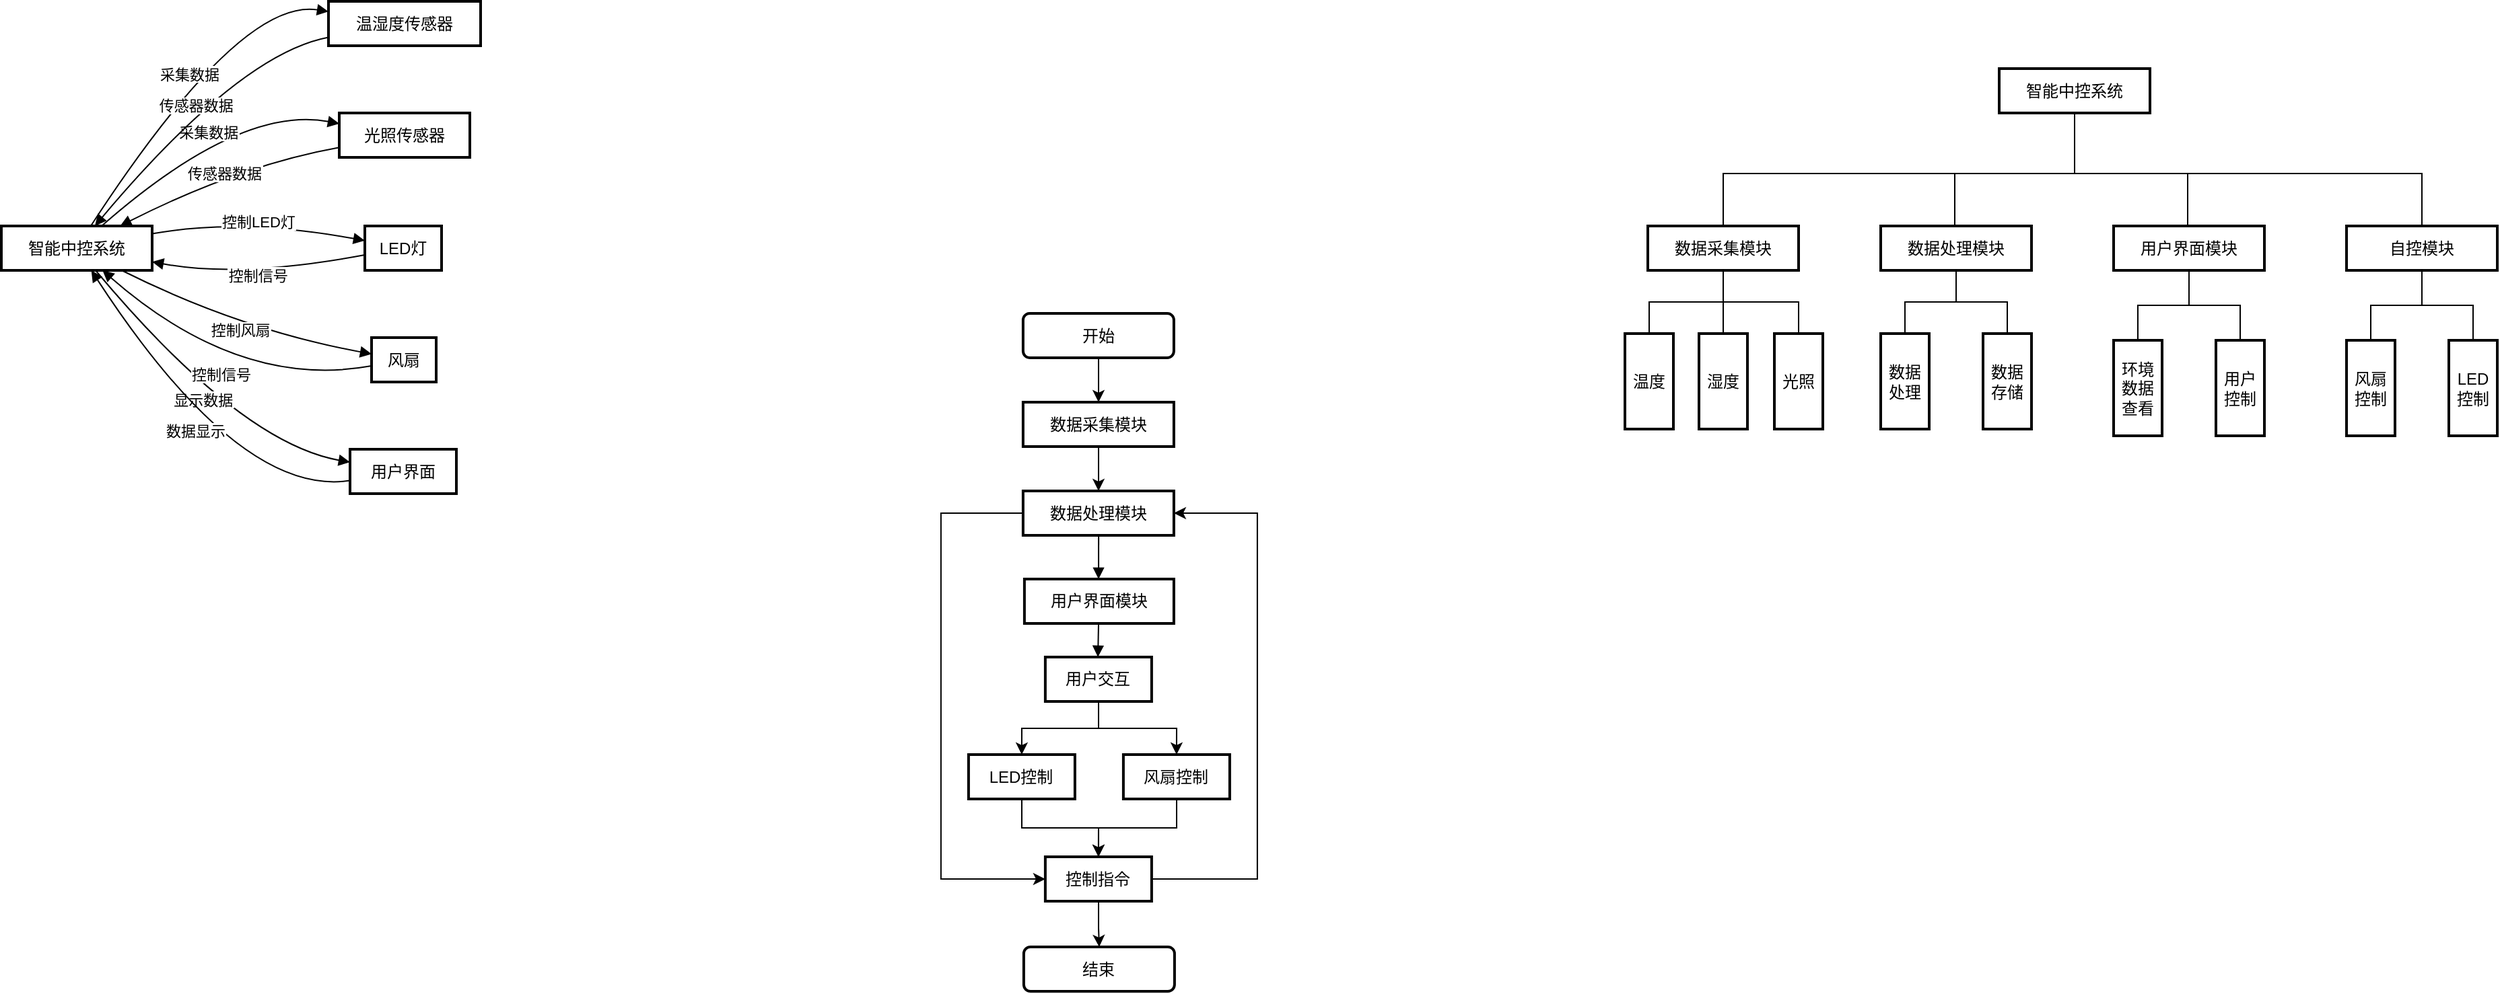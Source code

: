 <mxfile version="21.2.9" type="github">
  <diagram name="第 1 页" id="sPoewAN0UP_DKyfQgz5s">
    <mxGraphModel dx="875" dy="451" grid="0" gridSize="10" guides="1" tooltips="1" connect="1" arrows="1" fold="1" page="1" pageScale="1" pageWidth="1169" pageHeight="827" math="0" shadow="0">
      <root>
        <mxCell id="0" />
        <mxCell id="1" parent="0" />
        <mxCell id="B56POfw25FeHeTBuyLM_-1" value="智能中控系统" style="whiteSpace=wrap;strokeWidth=2;" parent="1" vertex="1">
          <mxGeometry x="20" y="190" width="112" height="33" as="geometry" />
        </mxCell>
        <mxCell id="B56POfw25FeHeTBuyLM_-2" value="温湿度传感器" style="whiteSpace=wrap;strokeWidth=2;" parent="1" vertex="1">
          <mxGeometry x="263" y="23" width="113" height="33" as="geometry" />
        </mxCell>
        <mxCell id="B56POfw25FeHeTBuyLM_-3" value="光照传感器" style="whiteSpace=wrap;strokeWidth=2;" parent="1" vertex="1">
          <mxGeometry x="271" y="106" width="97" height="33" as="geometry" />
        </mxCell>
        <mxCell id="B56POfw25FeHeTBuyLM_-4" value="LED灯" style="whiteSpace=wrap;strokeWidth=2;" parent="1" vertex="1">
          <mxGeometry x="290" y="190" width="57" height="33" as="geometry" />
        </mxCell>
        <mxCell id="B56POfw25FeHeTBuyLM_-5" value="风扇" style="whiteSpace=wrap;strokeWidth=2;" parent="1" vertex="1">
          <mxGeometry x="295" y="273" width="48" height="33" as="geometry" />
        </mxCell>
        <mxCell id="B56POfw25FeHeTBuyLM_-6" value="用户界面" style="whiteSpace=wrap;strokeWidth=2;" parent="1" vertex="1">
          <mxGeometry x="279" y="356" width="79" height="33" as="geometry" />
        </mxCell>
        <mxCell id="B56POfw25FeHeTBuyLM_-7" value="采集数据" style="curved=1;startArrow=none;endArrow=block;exitX=0.596;exitY=-0.015;entryX=-0.004;entryY=0.228;rounded=0;" parent="1" source="B56POfw25FeHeTBuyLM_-1" target="B56POfw25FeHeTBuyLM_-2" edge="1">
          <mxGeometry relative="1" as="geometry">
            <Array as="points">
              <mxPoint x="197" y="20" />
            </Array>
          </mxGeometry>
        </mxCell>
        <mxCell id="B56POfw25FeHeTBuyLM_-8" value="采集数据" style="curved=1;startArrow=none;endArrow=block;exitX=0.67;exitY=-0.015;entryX=-0.004;entryY=0.238;rounded=0;" parent="1" source="B56POfw25FeHeTBuyLM_-1" target="B56POfw25FeHeTBuyLM_-3" edge="1">
          <mxGeometry relative="1" as="geometry">
            <Array as="points">
              <mxPoint x="197" y="100" />
            </Array>
          </mxGeometry>
        </mxCell>
        <mxCell id="B56POfw25FeHeTBuyLM_-9" value="控制LED灯" style="curved=1;startArrow=none;endArrow=block;exitX=0.998;exitY=0.177;entryX=0.003;entryY=0.33;rounded=0;" parent="1" source="B56POfw25FeHeTBuyLM_-1" target="B56POfw25FeHeTBuyLM_-4" edge="1">
          <mxGeometry relative="1" as="geometry">
            <Array as="points">
              <mxPoint x="197" y="184" />
            </Array>
          </mxGeometry>
        </mxCell>
        <mxCell id="B56POfw25FeHeTBuyLM_-10" value="控制风扇" style="curved=1;startArrow=none;endArrow=block;exitX=0.796;exitY=0.997;entryX=1.192e-7;entryY=0.369;rounded=0;" parent="1" source="B56POfw25FeHeTBuyLM_-1" target="B56POfw25FeHeTBuyLM_-5" edge="1">
          <mxGeometry relative="1" as="geometry">
            <Array as="points">
              <mxPoint x="197" y="267" />
            </Array>
          </mxGeometry>
        </mxCell>
        <mxCell id="B56POfw25FeHeTBuyLM_-11" value="显示数据" style="curved=1;startArrow=none;endArrow=block;exitX=0.624;exitY=0.997;entryX=0.005;entryY=0.294;rounded=0;" parent="1" source="B56POfw25FeHeTBuyLM_-1" target="B56POfw25FeHeTBuyLM_-6" edge="1">
          <mxGeometry relative="1" as="geometry">
            <Array as="points">
              <mxPoint x="197" y="351" />
            </Array>
          </mxGeometry>
        </mxCell>
        <mxCell id="B56POfw25FeHeTBuyLM_-12" value="传感器数据" style="curved=1;startArrow=none;endArrow=block;exitX=-0.004;exitY=0.812;entryX=0.624;entryY=-0.015;rounded=0;" parent="1" source="B56POfw25FeHeTBuyLM_-2" target="B56POfw25FeHeTBuyLM_-1" edge="1">
          <mxGeometry relative="1" as="geometry">
            <Array as="points">
              <mxPoint x="197" y="62" />
            </Array>
          </mxGeometry>
        </mxCell>
        <mxCell id="B56POfw25FeHeTBuyLM_-13" value="传感器数据" style="curved=1;startArrow=none;endArrow=block;exitX=-0.004;exitY=0.78;entryX=0.796;entryY=-0.015;rounded=0;" parent="1" source="B56POfw25FeHeTBuyLM_-3" target="B56POfw25FeHeTBuyLM_-1" edge="1">
          <mxGeometry relative="1" as="geometry">
            <Array as="points">
              <mxPoint x="197" y="145" />
            </Array>
          </mxGeometry>
        </mxCell>
        <mxCell id="B56POfw25FeHeTBuyLM_-14" value="数据显示" style="curved=1;startArrow=none;endArrow=block;exitX=0.005;exitY=0.704;entryX=0.596;entryY=0.997;rounded=0;" parent="1" source="B56POfw25FeHeTBuyLM_-6" target="B56POfw25FeHeTBuyLM_-1" edge="1">
          <mxGeometry relative="1" as="geometry">
            <Array as="points">
              <mxPoint x="197" y="392" />
            </Array>
          </mxGeometry>
        </mxCell>
        <mxCell id="B56POfw25FeHeTBuyLM_-15" value="控制信号" style="curved=1;startArrow=none;endArrow=block;exitX=0.003;exitY=0.652;entryX=0.998;entryY=0.805;rounded=0;" parent="1" source="B56POfw25FeHeTBuyLM_-4" target="B56POfw25FeHeTBuyLM_-1" edge="1">
          <mxGeometry relative="1" as="geometry">
            <Array as="points">
              <mxPoint x="197" y="229" />
            </Array>
          </mxGeometry>
        </mxCell>
        <mxCell id="B56POfw25FeHeTBuyLM_-16" value="控制信号" style="curved=1;startArrow=none;endArrow=block;exitX=1.192e-7;exitY=0.637;entryX=0.67;entryY=0.997;rounded=0;" parent="1" source="B56POfw25FeHeTBuyLM_-5" target="B56POfw25FeHeTBuyLM_-1" edge="1">
          <mxGeometry relative="1" as="geometry">
            <Array as="points">
              <mxPoint x="197" y="312" />
            </Array>
          </mxGeometry>
        </mxCell>
        <mxCell id="B56POfw25FeHeTBuyLM_-42" style="edgeStyle=orthogonalEdgeStyle;rounded=0;orthogonalLoop=1;jettySize=auto;html=1;endArrow=none;endFill=0;" parent="1" edge="1">
          <mxGeometry relative="1" as="geometry">
            <mxPoint x="1471" y="153" as="sourcePoint" />
            <mxPoint x="1471" y="190" as="targetPoint" />
          </mxGeometry>
        </mxCell>
        <mxCell id="B56POfw25FeHeTBuyLM_-43" style="edgeStyle=orthogonalEdgeStyle;rounded=0;orthogonalLoop=1;jettySize=auto;html=1;endArrow=none;endFill=0;" parent="1" edge="1">
          <mxGeometry relative="1" as="geometry">
            <mxPoint x="1471" y="153" as="sourcePoint" />
            <mxPoint x="1644.0" y="190" as="targetPoint" />
            <Array as="points">
              <mxPoint x="1471" y="151" />
              <mxPoint x="1644" y="151" />
            </Array>
          </mxGeometry>
        </mxCell>
        <mxCell id="ePoYoBtov8BMeXNs0YkV-3" value="" style="edgeStyle=orthogonalEdgeStyle;rounded=0;orthogonalLoop=1;jettySize=auto;html=1;" parent="1" source="B56POfw25FeHeTBuyLM_-28" target="B56POfw25FeHeTBuyLM_-29" edge="1">
          <mxGeometry relative="1" as="geometry" />
        </mxCell>
        <mxCell id="B56POfw25FeHeTBuyLM_-28" value="数据采集模块" style="whiteSpace=wrap;strokeWidth=2;" parent="1" vertex="1">
          <mxGeometry x="778.95" y="321" width="112" height="33" as="geometry" />
        </mxCell>
        <mxCell id="ePoYoBtov8BMeXNs0YkV-11" style="edgeStyle=orthogonalEdgeStyle;rounded=0;orthogonalLoop=1;jettySize=auto;html=1;entryX=0;entryY=0.5;entryDx=0;entryDy=0;" parent="1" source="B56POfw25FeHeTBuyLM_-29" target="ePoYoBtov8BMeXNs0YkV-8" edge="1">
          <mxGeometry relative="1" as="geometry">
            <Array as="points">
              <mxPoint x="717.95" y="404" />
              <mxPoint x="717.95" y="676" />
            </Array>
          </mxGeometry>
        </mxCell>
        <mxCell id="B56POfw25FeHeTBuyLM_-29" value="数据处理模块" style="whiteSpace=wrap;strokeWidth=2;" parent="1" vertex="1">
          <mxGeometry x="778.95" y="387" width="112" height="33" as="geometry" />
        </mxCell>
        <mxCell id="B56POfw25FeHeTBuyLM_-30" value="用户界面模块" style="whiteSpace=wrap;strokeWidth=2;" parent="1" vertex="1">
          <mxGeometry x="779.95" y="452.5" width="111" height="33" as="geometry" />
        </mxCell>
        <mxCell id="ePoYoBtov8BMeXNs0YkV-2" style="edgeStyle=orthogonalEdgeStyle;rounded=0;orthogonalLoop=1;jettySize=auto;html=1;entryX=1;entryY=0.5;entryDx=0;entryDy=0;exitX=1;exitY=0.5;exitDx=0;exitDy=0;" parent="1" source="ePoYoBtov8BMeXNs0YkV-8" target="B56POfw25FeHeTBuyLM_-29" edge="1">
          <mxGeometry relative="1" as="geometry">
            <Array as="points">
              <mxPoint x="952.95" y="676" />
              <mxPoint x="952.95" y="404" />
            </Array>
          </mxGeometry>
        </mxCell>
        <mxCell id="ePoYoBtov8BMeXNs0YkV-6" style="edgeStyle=orthogonalEdgeStyle;rounded=0;orthogonalLoop=1;jettySize=auto;html=1;entryX=0.5;entryY=0;entryDx=0;entryDy=0;" parent="1" source="B56POfw25FeHeTBuyLM_-31" target="ePoYoBtov8BMeXNs0YkV-4" edge="1">
          <mxGeometry relative="1" as="geometry" />
        </mxCell>
        <mxCell id="ePoYoBtov8BMeXNs0YkV-7" style="edgeStyle=orthogonalEdgeStyle;rounded=0;orthogonalLoop=1;jettySize=auto;html=1;entryX=0.5;entryY=0;entryDx=0;entryDy=0;" parent="1" source="B56POfw25FeHeTBuyLM_-31" target="ePoYoBtov8BMeXNs0YkV-5" edge="1">
          <mxGeometry relative="1" as="geometry" />
        </mxCell>
        <mxCell id="B56POfw25FeHeTBuyLM_-31" value="用户交互" style="whiteSpace=wrap;strokeWidth=2;" parent="1" vertex="1">
          <mxGeometry x="795.45" y="510.5" width="79" height="33" as="geometry" />
        </mxCell>
        <mxCell id="B56POfw25FeHeTBuyLM_-33" value="" style="curved=1;startArrow=none;endArrow=block;exitX=0.501;exitY=1.006;entryX=0.496;entryY=-0.012;rounded=0;" parent="1" source="B56POfw25FeHeTBuyLM_-29" target="B56POfw25FeHeTBuyLM_-30" edge="1">
          <mxGeometry relative="1" as="geometry">
            <Array as="points" />
          </mxGeometry>
        </mxCell>
        <mxCell id="B56POfw25FeHeTBuyLM_-35" value="" style="curved=1;startArrow=none;endArrow=block;exitX=0.496;exitY=1.0;entryX=0.495;entryY=0.012;rounded=0;" parent="1" source="B56POfw25FeHeTBuyLM_-30" target="B56POfw25FeHeTBuyLM_-31" edge="1">
          <mxGeometry relative="1" as="geometry">
            <Array as="points" />
          </mxGeometry>
        </mxCell>
        <mxCell id="B56POfw25FeHeTBuyLM_-48" style="edgeStyle=orthogonalEdgeStyle;rounded=0;orthogonalLoop=1;jettySize=auto;html=1;entryX=0.5;entryY=0;entryDx=0;entryDy=0;endArrow=none;endFill=0;" parent="1" source="B56POfw25FeHeTBuyLM_-37" target="B56POfw25FeHeTBuyLM_-53" edge="1">
          <mxGeometry relative="1" as="geometry">
            <mxPoint x="1231" y="270" as="targetPoint" />
          </mxGeometry>
        </mxCell>
        <mxCell id="B56POfw25FeHeTBuyLM_-49" style="edgeStyle=orthogonalEdgeStyle;rounded=0;orthogonalLoop=1;jettySize=auto;html=1;entryX=0.5;entryY=0;entryDx=0;entryDy=0;endArrow=none;endFill=0;" parent="1" source="B56POfw25FeHeTBuyLM_-37" target="B56POfw25FeHeTBuyLM_-46" edge="1">
          <mxGeometry relative="1" as="geometry" />
        </mxCell>
        <mxCell id="B56POfw25FeHeTBuyLM_-50" style="edgeStyle=orthogonalEdgeStyle;rounded=0;orthogonalLoop=1;jettySize=auto;html=1;endArrow=none;endFill=0;entryX=0.5;entryY=0;entryDx=0;entryDy=0;" parent="1" source="B56POfw25FeHeTBuyLM_-37" target="B56POfw25FeHeTBuyLM_-54" edge="1">
          <mxGeometry relative="1" as="geometry">
            <mxPoint x="1365" y="270" as="targetPoint" />
          </mxGeometry>
        </mxCell>
        <mxCell id="B56POfw25FeHeTBuyLM_-37" value="数据采集模块" style="whiteSpace=wrap;strokeWidth=2;" parent="1" vertex="1">
          <mxGeometry x="1243" y="190" width="112" height="33" as="geometry" />
        </mxCell>
        <mxCell id="B56POfw25FeHeTBuyLM_-57" style="edgeStyle=orthogonalEdgeStyle;rounded=0;orthogonalLoop=1;jettySize=auto;html=1;entryX=0.5;entryY=0;entryDx=0;entryDy=0;endArrow=none;endFill=0;" parent="1" source="B56POfw25FeHeTBuyLM_-38" target="B56POfw25FeHeTBuyLM_-55" edge="1">
          <mxGeometry relative="1" as="geometry" />
        </mxCell>
        <mxCell id="B56POfw25FeHeTBuyLM_-58" style="edgeStyle=orthogonalEdgeStyle;rounded=0;orthogonalLoop=1;jettySize=auto;html=1;endArrow=none;endFill=0;" parent="1" source="B56POfw25FeHeTBuyLM_-38" target="B56POfw25FeHeTBuyLM_-56" edge="1">
          <mxGeometry relative="1" as="geometry" />
        </mxCell>
        <mxCell id="B56POfw25FeHeTBuyLM_-38" value="数据处理模块" style="whiteSpace=wrap;strokeWidth=2;" parent="1" vertex="1">
          <mxGeometry x="1416" y="190" width="112" height="33" as="geometry" />
        </mxCell>
        <mxCell id="B56POfw25FeHeTBuyLM_-61" style="edgeStyle=orthogonalEdgeStyle;rounded=0;orthogonalLoop=1;jettySize=auto;html=1;entryX=0.5;entryY=0;entryDx=0;entryDy=0;endArrow=none;endFill=0;" parent="1" source="B56POfw25FeHeTBuyLM_-39" target="B56POfw25FeHeTBuyLM_-59" edge="1">
          <mxGeometry relative="1" as="geometry" />
        </mxCell>
        <mxCell id="B56POfw25FeHeTBuyLM_-62" style="edgeStyle=orthogonalEdgeStyle;rounded=0;orthogonalLoop=1;jettySize=auto;html=1;entryX=0.5;entryY=0;entryDx=0;entryDy=0;endArrow=none;endFill=0;" parent="1" source="B56POfw25FeHeTBuyLM_-39" target="B56POfw25FeHeTBuyLM_-60" edge="1">
          <mxGeometry relative="1" as="geometry" />
        </mxCell>
        <mxCell id="B56POfw25FeHeTBuyLM_-39" value="用户界面模块" style="whiteSpace=wrap;strokeWidth=2;" parent="1" vertex="1">
          <mxGeometry x="1589" y="190" width="112" height="33" as="geometry" />
        </mxCell>
        <mxCell id="B56POfw25FeHeTBuyLM_-46" value="湿度" style="whiteSpace=wrap;strokeWidth=2;" parent="1" vertex="1">
          <mxGeometry x="1281" y="270" width="36" height="71" as="geometry" />
        </mxCell>
        <mxCell id="B56POfw25FeHeTBuyLM_-53" value="温度" style="whiteSpace=wrap;strokeWidth=2;" parent="1" vertex="1">
          <mxGeometry x="1226" y="270" width="36" height="71" as="geometry" />
        </mxCell>
        <mxCell id="B56POfw25FeHeTBuyLM_-54" value="光照" style="whiteSpace=wrap;strokeWidth=2;" parent="1" vertex="1">
          <mxGeometry x="1337" y="270" width="36" height="71" as="geometry" />
        </mxCell>
        <mxCell id="B56POfw25FeHeTBuyLM_-55" value="数据处理" style="whiteSpace=wrap;strokeWidth=2;" parent="1" vertex="1">
          <mxGeometry x="1416" y="270" width="36" height="71" as="geometry" />
        </mxCell>
        <mxCell id="B56POfw25FeHeTBuyLM_-56" value="数据存储" style="whiteSpace=wrap;strokeWidth=2;" parent="1" vertex="1">
          <mxGeometry x="1492" y="270" width="36" height="71" as="geometry" />
        </mxCell>
        <mxCell id="B56POfw25FeHeTBuyLM_-59" value="环境数据查看" style="whiteSpace=wrap;strokeWidth=2;" parent="1" vertex="1">
          <mxGeometry x="1589" y="275" width="36" height="71" as="geometry" />
        </mxCell>
        <mxCell id="B56POfw25FeHeTBuyLM_-60" value="用户控制" style="whiteSpace=wrap;strokeWidth=2;" parent="1" vertex="1">
          <mxGeometry x="1665" y="275" width="36" height="71" as="geometry" />
        </mxCell>
        <mxCell id="B56POfw25FeHeTBuyLM_-65" value="" style="edgeStyle=orthogonalEdgeStyle;rounded=0;orthogonalLoop=1;jettySize=auto;html=1;" parent="1" source="B56POfw25FeHeTBuyLM_-63" target="B56POfw25FeHeTBuyLM_-28" edge="1">
          <mxGeometry relative="1" as="geometry" />
        </mxCell>
        <mxCell id="B56POfw25FeHeTBuyLM_-63" value="开始" style="whiteSpace=wrap;strokeWidth=2;rounded=1;" parent="1" vertex="1">
          <mxGeometry x="778.95" y="255" width="112" height="33" as="geometry" />
        </mxCell>
        <mxCell id="ePoYoBtov8BMeXNs0YkV-10" style="edgeStyle=orthogonalEdgeStyle;rounded=0;orthogonalLoop=1;jettySize=auto;html=1;entryX=0.5;entryY=0;entryDx=0;entryDy=0;" parent="1" source="ePoYoBtov8BMeXNs0YkV-4" target="ePoYoBtov8BMeXNs0YkV-8" edge="1">
          <mxGeometry relative="1" as="geometry" />
        </mxCell>
        <mxCell id="ePoYoBtov8BMeXNs0YkV-4" value="LED控制" style="whiteSpace=wrap;strokeWidth=2;" parent="1" vertex="1">
          <mxGeometry x="738.45" y="583" width="79" height="33" as="geometry" />
        </mxCell>
        <mxCell id="ePoYoBtov8BMeXNs0YkV-9" style="edgeStyle=orthogonalEdgeStyle;rounded=0;orthogonalLoop=1;jettySize=auto;html=1;entryX=0.5;entryY=0;entryDx=0;entryDy=0;" parent="1" source="ePoYoBtov8BMeXNs0YkV-5" target="ePoYoBtov8BMeXNs0YkV-8" edge="1">
          <mxGeometry relative="1" as="geometry" />
        </mxCell>
        <mxCell id="ePoYoBtov8BMeXNs0YkV-5" value="风扇控制" style="whiteSpace=wrap;strokeWidth=2;" parent="1" vertex="1">
          <mxGeometry x="853.45" y="583" width="79" height="33" as="geometry" />
        </mxCell>
        <mxCell id="ePoYoBtov8BMeXNs0YkV-14" value="" style="edgeStyle=orthogonalEdgeStyle;rounded=0;orthogonalLoop=1;jettySize=auto;html=1;" parent="1" source="ePoYoBtov8BMeXNs0YkV-8" target="ePoYoBtov8BMeXNs0YkV-13" edge="1">
          <mxGeometry relative="1" as="geometry" />
        </mxCell>
        <mxCell id="ePoYoBtov8BMeXNs0YkV-8" value="控制指令" style="whiteSpace=wrap;strokeWidth=2;" parent="1" vertex="1">
          <mxGeometry x="795.45" y="659" width="79" height="33" as="geometry" />
        </mxCell>
        <mxCell id="ePoYoBtov8BMeXNs0YkV-13" value="结束" style="whiteSpace=wrap;strokeWidth=2;rounded=1;" parent="1" vertex="1">
          <mxGeometry x="779.45" y="726" width="112" height="33" as="geometry" />
        </mxCell>
        <mxCell id="YIUNQNVJPtazDfS7FPeP-9" style="edgeStyle=orthogonalEdgeStyle;rounded=0;orthogonalLoop=1;jettySize=auto;html=1;entryX=0.5;entryY=0;entryDx=0;entryDy=0;endArrow=none;endFill=0;" edge="1" parent="1" source="YIUNQNVJPtazDfS7FPeP-1" target="YIUNQNVJPtazDfS7FPeP-7">
          <mxGeometry relative="1" as="geometry" />
        </mxCell>
        <mxCell id="YIUNQNVJPtazDfS7FPeP-10" style="edgeStyle=orthogonalEdgeStyle;rounded=0;orthogonalLoop=1;jettySize=auto;html=1;endArrow=none;endFill=0;" edge="1" parent="1" source="YIUNQNVJPtazDfS7FPeP-1" target="YIUNQNVJPtazDfS7FPeP-8">
          <mxGeometry relative="1" as="geometry" />
        </mxCell>
        <mxCell id="YIUNQNVJPtazDfS7FPeP-1" value="自控模块" style="whiteSpace=wrap;strokeWidth=2;" vertex="1" parent="1">
          <mxGeometry x="1762" y="190" width="112" height="33" as="geometry" />
        </mxCell>
        <mxCell id="YIUNQNVJPtazDfS7FPeP-4" style="edgeStyle=orthogonalEdgeStyle;rounded=0;orthogonalLoop=1;jettySize=auto;html=1;endArrow=none;endFill=0;" edge="1" parent="1" source="YIUNQNVJPtazDfS7FPeP-2">
          <mxGeometry relative="1" as="geometry">
            <mxPoint x="1560" y="151.4" as="targetPoint" />
          </mxGeometry>
        </mxCell>
        <mxCell id="YIUNQNVJPtazDfS7FPeP-5" style="edgeStyle=orthogonalEdgeStyle;rounded=0;orthogonalLoop=1;jettySize=auto;html=1;entryX=0.5;entryY=0;entryDx=0;entryDy=0;endArrow=none;endFill=0;" edge="1" parent="1" source="YIUNQNVJPtazDfS7FPeP-2" target="B56POfw25FeHeTBuyLM_-37">
          <mxGeometry relative="1" as="geometry">
            <Array as="points">
              <mxPoint x="1560" y="151" />
              <mxPoint x="1299" y="151" />
            </Array>
          </mxGeometry>
        </mxCell>
        <mxCell id="YIUNQNVJPtazDfS7FPeP-6" style="edgeStyle=orthogonalEdgeStyle;rounded=0;orthogonalLoop=1;jettySize=auto;html=1;endArrow=none;endFill=0;" edge="1" parent="1">
          <mxGeometry relative="1" as="geometry">
            <mxPoint x="1560" y="105" as="sourcePoint" />
            <mxPoint x="1818" y="189" as="targetPoint" />
            <Array as="points">
              <mxPoint x="1560" y="151" />
              <mxPoint x="1818" y="151" />
            </Array>
          </mxGeometry>
        </mxCell>
        <mxCell id="YIUNQNVJPtazDfS7FPeP-2" value="智能中控系统" style="whiteSpace=wrap;strokeWidth=2;" vertex="1" parent="1">
          <mxGeometry x="1504" y="73" width="112" height="33" as="geometry" />
        </mxCell>
        <mxCell id="YIUNQNVJPtazDfS7FPeP-7" value="风扇控制" style="whiteSpace=wrap;strokeWidth=2;" vertex="1" parent="1">
          <mxGeometry x="1762" y="275" width="36" height="71" as="geometry" />
        </mxCell>
        <mxCell id="YIUNQNVJPtazDfS7FPeP-8" value="LED控制" style="whiteSpace=wrap;strokeWidth=2;" vertex="1" parent="1">
          <mxGeometry x="1838" y="275" width="36" height="71" as="geometry" />
        </mxCell>
      </root>
    </mxGraphModel>
  </diagram>
</mxfile>
